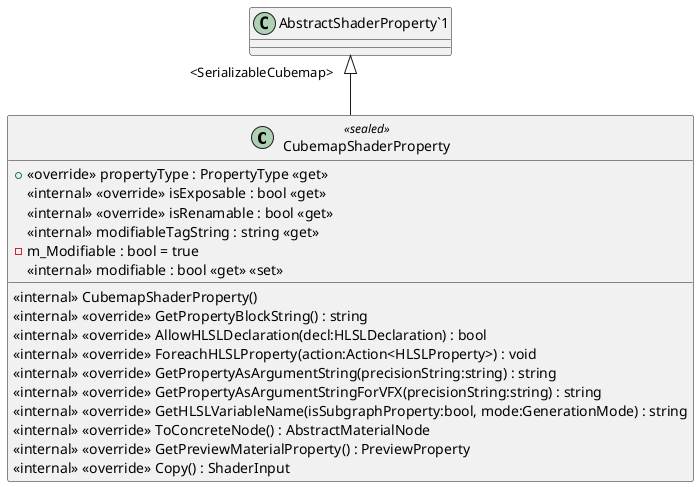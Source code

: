 @startuml
class CubemapShaderProperty <<sealed>> {
    <<internal>> CubemapShaderProperty()
    + <<override>> propertyType : PropertyType <<get>>
    <<internal>> <<override>> isExposable : bool <<get>>
    <<internal>> <<override>> isRenamable : bool <<get>>
    <<internal>> modifiableTagString : string <<get>>
    <<internal>> <<override>> GetPropertyBlockString() : string
    <<internal>> <<override>> AllowHLSLDeclaration(decl:HLSLDeclaration) : bool
    <<internal>> <<override>> ForeachHLSLProperty(action:Action<HLSLProperty>) : void
    <<internal>> <<override>> GetPropertyAsArgumentString(precisionString:string) : string
    <<internal>> <<override>> GetPropertyAsArgumentStringForVFX(precisionString:string) : string
    <<internal>> <<override>> GetHLSLVariableName(isSubgraphProperty:bool, mode:GenerationMode) : string
    - m_Modifiable : bool = true
    <<internal>> modifiable : bool <<get>> <<set>>
    <<internal>> <<override>> ToConcreteNode() : AbstractMaterialNode
    <<internal>> <<override>> GetPreviewMaterialProperty() : PreviewProperty
    <<internal>> <<override>> Copy() : ShaderInput
}
"AbstractShaderProperty`1" "<SerializableCubemap>" <|-- CubemapShaderProperty
@enduml
